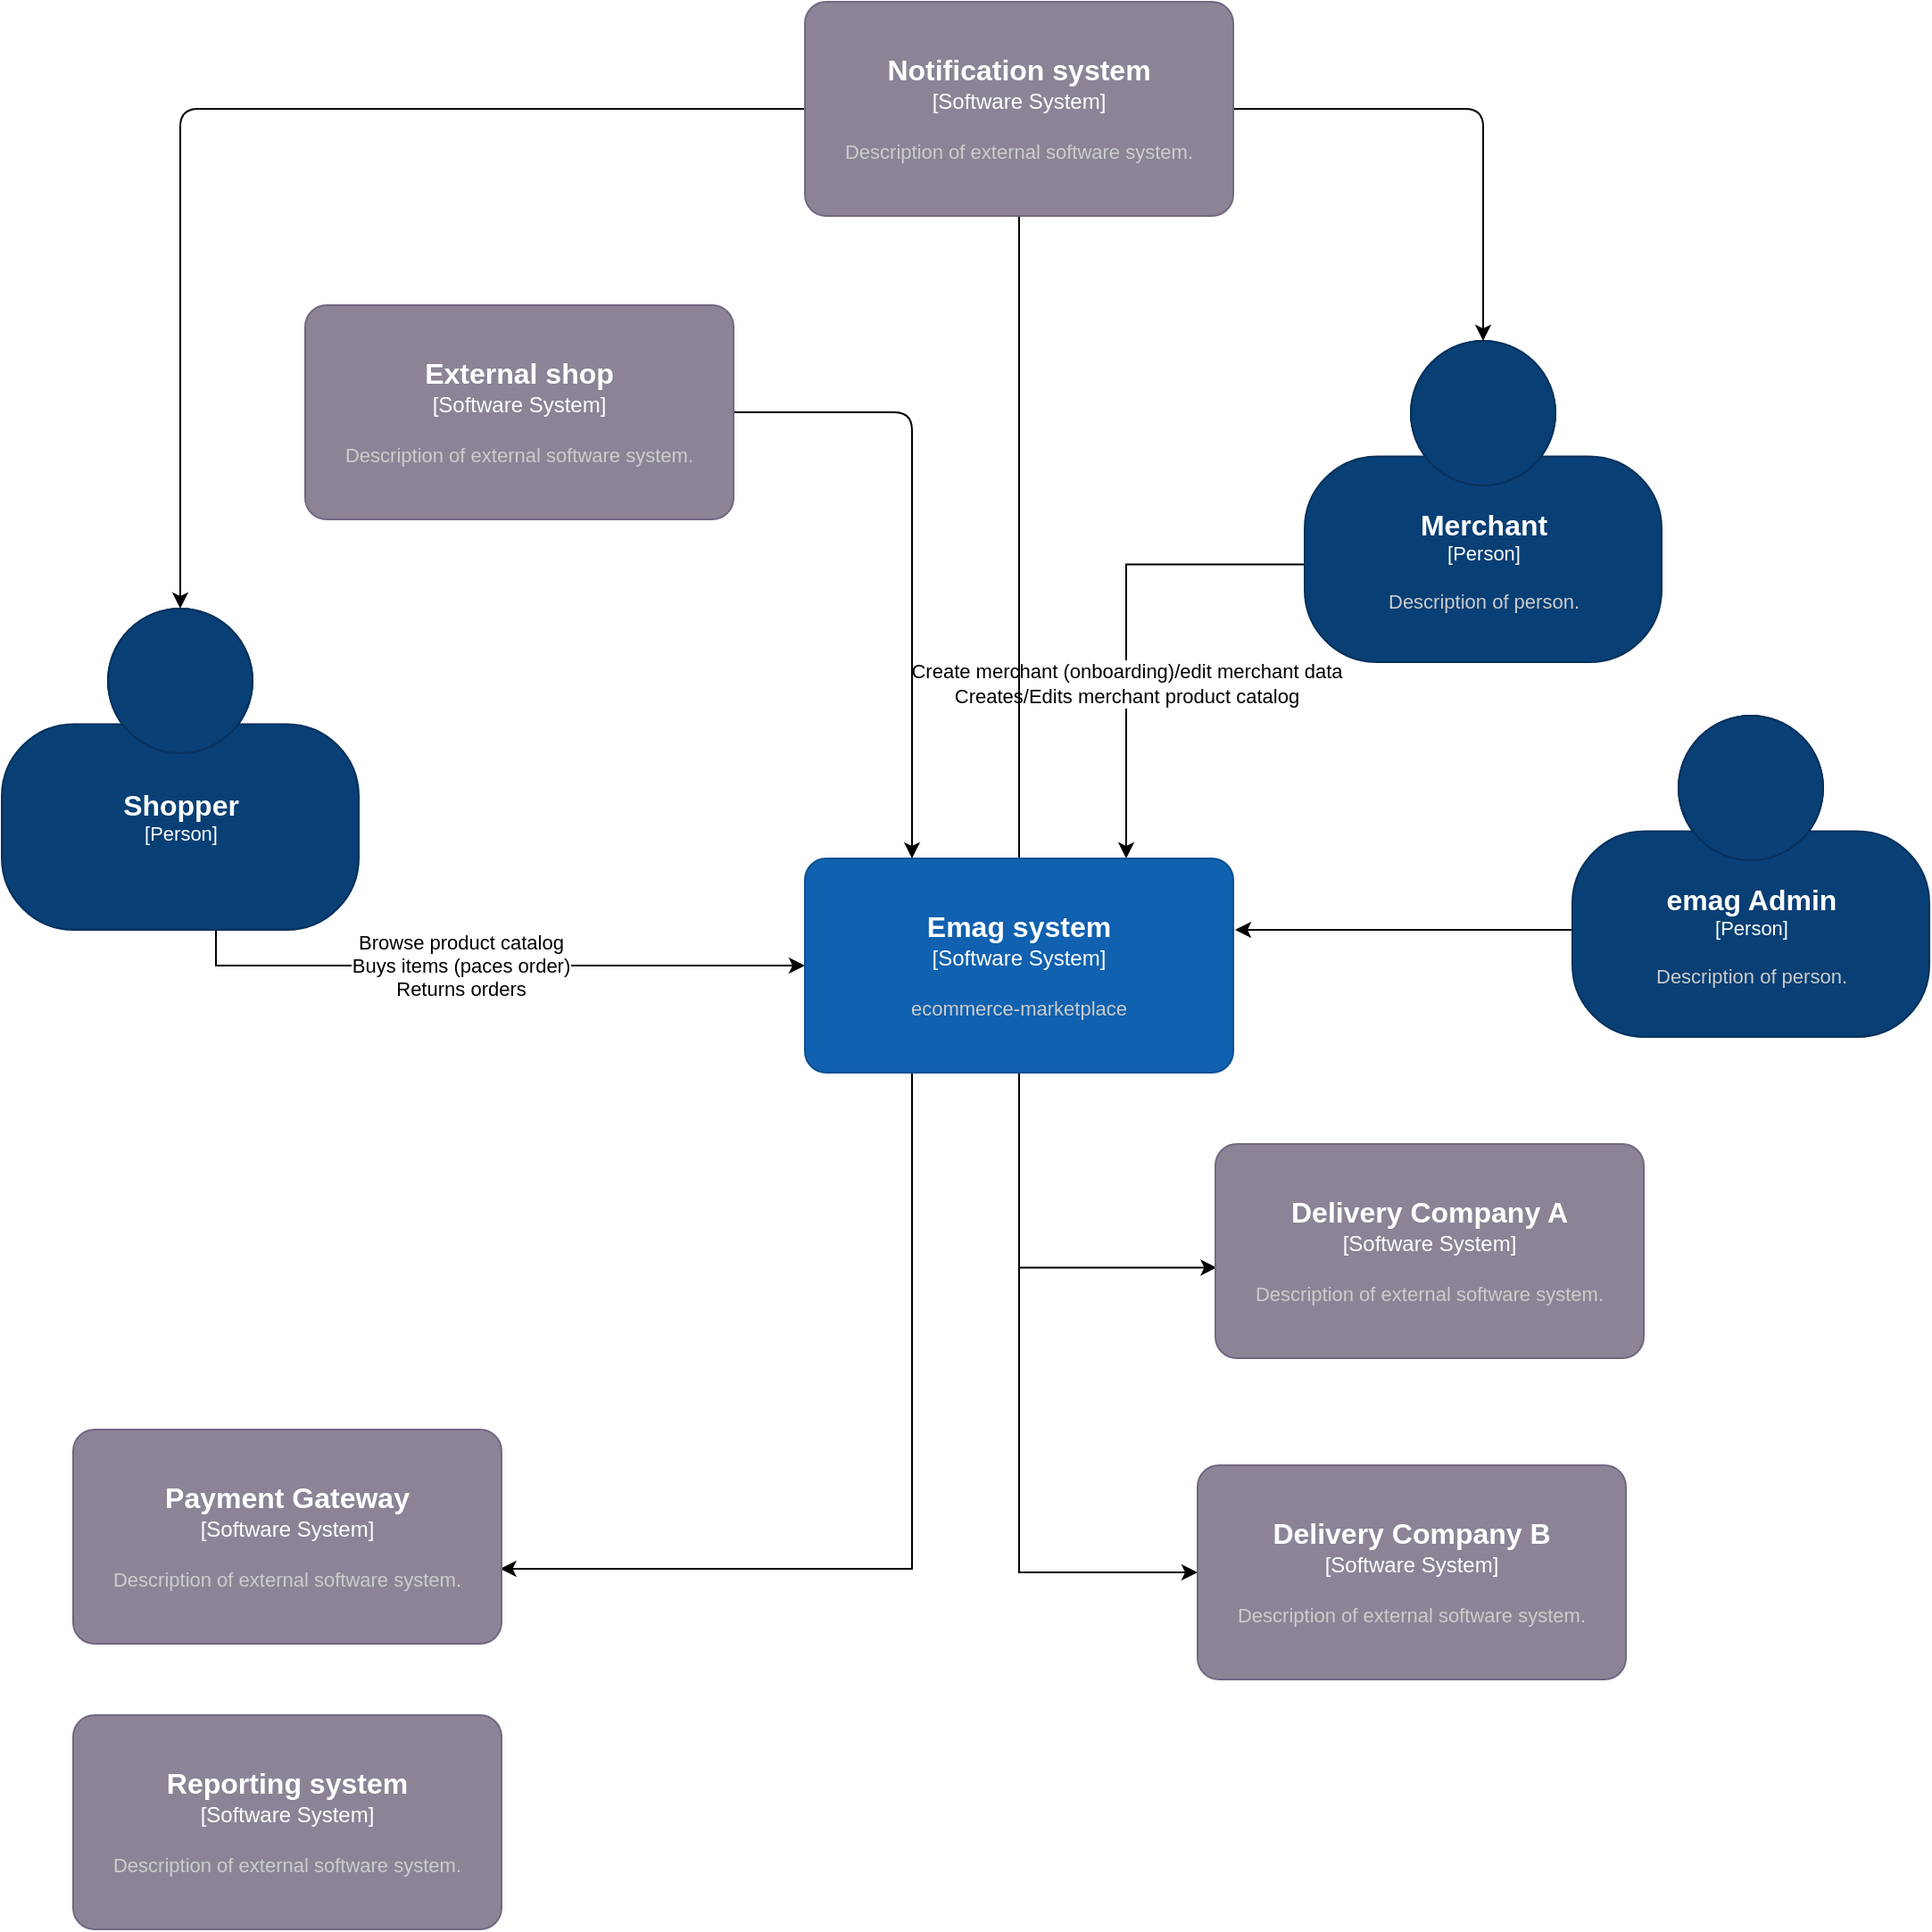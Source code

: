 <mxfile>
    <diagram id="h1QF2Axn61QOFESOz8tS" name="Page-1">
        <mxGraphModel dx="2813" dy="2229" grid="1" gridSize="10" guides="1" tooltips="1" connect="1" arrows="1" fold="1" page="1" pageScale="1" pageWidth="850" pageHeight="1100" math="0" shadow="0">
            <root>
                <mxCell id="0"/>
                <mxCell id="1" parent="0"/>
                <mxCell id="Q4RYz8St6A9-k4_Ldmdt-6" style="edgeStyle=orthogonalEdgeStyle;rounded=0;orthogonalLoop=1;jettySize=auto;html=1;entryX=0;entryY=0.5;entryDx=0;entryDy=0;entryPerimeter=0;" parent="1" source="Q4RYz8St6A9-k4_Ldmdt-1" target="Q4RYz8St6A9-k4_Ldmdt-5" edge="1">
                    <mxGeometry relative="1" as="geometry">
                        <Array as="points">
                            <mxPoint y="400"/>
                            <mxPoint y="400"/>
                        </Array>
                    </mxGeometry>
                </mxCell>
                <mxCell id="Q4RYz8St6A9-k4_Ldmdt-10" value="Browse product catalog&lt;br&gt;Buys items (paces order)&lt;br&gt;Returns orders" style="edgeLabel;html=1;align=center;verticalAlign=middle;resizable=0;points=[];" parent="Q4RYz8St6A9-k4_Ldmdt-6" vertex="1" connectable="0">
                    <mxGeometry x="-0.151" relative="1" as="geometry">
                        <mxPoint x="8" as="offset"/>
                    </mxGeometry>
                </mxCell>
                <object placeholders="1" c4Name="Shopper" c4Type="Person" c4Description="" label="&lt;font style=&quot;font-size: 16px&quot;&gt;&lt;b&gt;%c4Name%&lt;/b&gt;&lt;/font&gt;&lt;div&gt;[%c4Type%]&lt;/div&gt;&lt;br&gt;&lt;div&gt;&lt;font style=&quot;font-size: 11px&quot;&gt;&lt;font color=&quot;#cccccc&quot;&gt;%c4Description%&lt;/font&gt;&lt;/div&gt;" id="Q4RYz8St6A9-k4_Ldmdt-1">
                    <mxCell style="html=1;fontSize=11;dashed=0;whitespace=wrap;fillColor=#083F75;strokeColor=#06315C;fontColor=#ffffff;shape=mxgraph.c4.person2;align=center;metaEdit=1;points=[[0.5,0,0],[1,0.5,0],[1,0.75,0],[0.75,1,0],[0.5,1,0],[0.25,1,0],[0,0.75,0],[0,0.5,0]];resizable=0;" parent="1" vertex="1">
                        <mxGeometry x="-120" y="200" width="200" height="180" as="geometry"/>
                    </mxCell>
                </object>
                <mxCell id="Q4RYz8St6A9-k4_Ldmdt-7" style="edgeStyle=orthogonalEdgeStyle;rounded=0;orthogonalLoop=1;jettySize=auto;html=1;exitX=0;exitY=0.696;exitDx=0;exitDy=0;exitPerimeter=0;entryX=0.75;entryY=0;entryDx=0;entryDy=0;entryPerimeter=0;" parent="1" source="Q4RYz8St6A9-k4_Ldmdt-2" target="Q4RYz8St6A9-k4_Ldmdt-5" edge="1">
                    <mxGeometry relative="1" as="geometry">
                        <mxPoint x="450" y="340" as="targetPoint"/>
                        <Array as="points">
                            <mxPoint x="510" y="175"/>
                        </Array>
                    </mxGeometry>
                </mxCell>
                <mxCell id="Q4RYz8St6A9-k4_Ldmdt-11" value="Create merchant (onboarding)/edit merchant data&lt;br&gt;Creates/Edits merchant product catalog" style="edgeLabel;html=1;align=center;verticalAlign=middle;resizable=0;points=[];" parent="Q4RYz8St6A9-k4_Ldmdt-7" vertex="1" connectable="0">
                    <mxGeometry x="-0.163" y="3" relative="1" as="geometry">
                        <mxPoint x="-3" y="55" as="offset"/>
                    </mxGeometry>
                </mxCell>
                <object placeholders="1" c4Name="Merchant" c4Type="Person" c4Description="Description of person." label="&lt;font style=&quot;font-size: 16px&quot;&gt;&lt;b&gt;%c4Name%&lt;/b&gt;&lt;/font&gt;&lt;div&gt;[%c4Type%]&lt;/div&gt;&lt;br&gt;&lt;div&gt;&lt;font style=&quot;font-size: 11px&quot;&gt;&lt;font color=&quot;#cccccc&quot;&gt;%c4Description%&lt;/font&gt;&lt;/div&gt;" id="Q4RYz8St6A9-k4_Ldmdt-2">
                    <mxCell style="html=1;fontSize=11;dashed=0;whitespace=wrap;fillColor=#083F75;strokeColor=#06315C;fontColor=#ffffff;shape=mxgraph.c4.person2;align=center;metaEdit=1;points=[[0.5,0,0],[1,0.5,0],[1,0.75,0],[0.75,1,0],[0.5,1,0],[0.25,1,0],[0,0.75,0],[0,0.5,0]];resizable=0;" parent="1" vertex="1">
                        <mxGeometry x="610" y="50" width="200" height="180" as="geometry"/>
                    </mxCell>
                </object>
                <mxCell id="Q4RYz8St6A9-k4_Ldmdt-9" style="edgeStyle=orthogonalEdgeStyle;rounded=0;orthogonalLoop=1;jettySize=auto;html=1;" parent="1" source="Q4RYz8St6A9-k4_Ldmdt-3" edge="1">
                    <mxGeometry relative="1" as="geometry">
                        <mxPoint x="571" y="380" as="targetPoint"/>
                        <Array as="points">
                            <mxPoint x="571" y="380"/>
                        </Array>
                    </mxGeometry>
                </mxCell>
                <object placeholders="1" c4Name="emag Admin" c4Type="Person" c4Description="Description of person." label="&lt;font style=&quot;font-size: 16px&quot;&gt;&lt;b&gt;%c4Name%&lt;/b&gt;&lt;/font&gt;&lt;div&gt;[%c4Type%]&lt;/div&gt;&lt;br&gt;&lt;div&gt;&lt;font style=&quot;font-size: 11px&quot;&gt;&lt;font color=&quot;#cccccc&quot;&gt;%c4Description%&lt;/font&gt;&lt;/div&gt;" id="Q4RYz8St6A9-k4_Ldmdt-3">
                    <mxCell style="html=1;fontSize=11;dashed=0;whitespace=wrap;fillColor=#083F75;strokeColor=#06315C;fontColor=#ffffff;shape=mxgraph.c4.person2;align=center;metaEdit=1;points=[[0.5,0,0],[1,0.5,0],[1,0.75,0],[0.75,1,0],[0.5,1,0],[0.25,1,0],[0,0.75,0],[0,0.5,0]];resizable=0;" parent="1" vertex="1">
                        <mxGeometry x="760" y="260" width="200" height="180" as="geometry"/>
                    </mxCell>
                </object>
                <mxCell id="Q4RYz8St6A9-k4_Ldmdt-14" style="edgeStyle=orthogonalEdgeStyle;rounded=0;orthogonalLoop=1;jettySize=auto;html=1;entryX=0.997;entryY=0.65;entryDx=0;entryDy=0;entryPerimeter=0;exitX=0.25;exitY=1;exitDx=0;exitDy=0;exitPerimeter=0;" parent="1" source="Q4RYz8St6A9-k4_Ldmdt-5" target="Q4RYz8St6A9-k4_Ldmdt-12" edge="1">
                    <mxGeometry relative="1" as="geometry">
                        <Array as="points">
                            <mxPoint x="390" y="738"/>
                        </Array>
                    </mxGeometry>
                </mxCell>
                <mxCell id="Q4RYz8St6A9-k4_Ldmdt-17" style="edgeStyle=orthogonalEdgeStyle;rounded=0;orthogonalLoop=1;jettySize=auto;html=1;entryX=0.003;entryY=0.577;entryDx=0;entryDy=0;entryPerimeter=0;" parent="1" source="Q4RYz8St6A9-k4_Ldmdt-5" target="Q4RYz8St6A9-k4_Ldmdt-15" edge="1">
                    <mxGeometry relative="1" as="geometry"/>
                </mxCell>
                <mxCell id="Q4RYz8St6A9-k4_Ldmdt-18" style="edgeStyle=orthogonalEdgeStyle;rounded=0;orthogonalLoop=1;jettySize=auto;html=1;entryX=0;entryY=0.5;entryDx=0;entryDy=0;entryPerimeter=0;" parent="1" source="Q4RYz8St6A9-k4_Ldmdt-5" target="Q4RYz8St6A9-k4_Ldmdt-16" edge="1">
                    <mxGeometry relative="1" as="geometry"/>
                </mxCell>
                <mxCell id="7" style="edgeStyle=none;html=1;exitX=0.5;exitY=0;exitDx=0;exitDy=0;exitPerimeter=0;entryX=1;entryY=0.75;entryDx=0;entryDy=0;entryPerimeter=0;" parent="1" source="Q4RYz8St6A9-k4_Ldmdt-5" target="5" edge="1">
                    <mxGeometry relative="1" as="geometry">
                        <Array as="points">
                            <mxPoint x="450" y="-30"/>
                        </Array>
                    </mxGeometry>
                </mxCell>
                <object placeholders="1" c4Name="Emag system" c4Type="Software System" c4Description="ecommerce-marketplace" label="&lt;font style=&quot;font-size: 16px&quot;&gt;&lt;b&gt;%c4Name%&lt;/b&gt;&lt;/font&gt;&lt;div&gt;[%c4Type%]&lt;/div&gt;&lt;br&gt;&lt;div&gt;&lt;font style=&quot;font-size: 11px&quot;&gt;&lt;font color=&quot;#cccccc&quot;&gt;%c4Description%&lt;/font&gt;&lt;/div&gt;" id="Q4RYz8St6A9-k4_Ldmdt-5">
                    <mxCell style="rounded=1;whiteSpace=wrap;html=1;labelBackgroundColor=none;fillColor=#1061B0;fontColor=#ffffff;align=center;arcSize=10;strokeColor=#0D5091;metaEdit=1;resizable=0;points=[[0.25,0,0],[0.5,0,0],[0.75,0,0],[1,0.25,0],[1,0.5,0],[1,0.75,0],[0.75,1,0],[0.5,1,0],[0.25,1,0],[0,0.75,0],[0,0.5,0],[0,0.25,0]];" parent="1" vertex="1">
                        <mxGeometry x="330" y="340" width="240" height="120" as="geometry"/>
                    </mxCell>
                </object>
                <object placeholders="1" c4Name="Payment Gateway" c4Type="Software System" c4Description="Description of external software system." label="&lt;font style=&quot;font-size: 16px&quot;&gt;&lt;b&gt;%c4Name%&lt;/b&gt;&lt;/font&gt;&lt;div&gt;[%c4Type%]&lt;/div&gt;&lt;br&gt;&lt;div&gt;&lt;font style=&quot;font-size: 11px&quot;&gt;&lt;font color=&quot;#cccccc&quot;&gt;%c4Description%&lt;/font&gt;&lt;/div&gt;" id="Q4RYz8St6A9-k4_Ldmdt-12">
                    <mxCell style="rounded=1;whiteSpace=wrap;html=1;labelBackgroundColor=none;fillColor=#8C8496;fontColor=#ffffff;align=center;arcSize=10;strokeColor=#736782;metaEdit=1;resizable=0;points=[[0.25,0,0],[0.5,0,0],[0.75,0,0],[1,0.25,0],[1,0.5,0],[1,0.75,0],[0.75,1,0],[0.5,1,0],[0.25,1,0],[0,0.75,0],[0,0.5,0],[0,0.25,0]];" parent="1" vertex="1">
                        <mxGeometry x="-80" y="660" width="240" height="120" as="geometry"/>
                    </mxCell>
                </object>
                <object placeholders="1" c4Name="Delivery Company A" c4Type="Software System" c4Description="Description of external software system." label="&lt;font style=&quot;font-size: 16px&quot;&gt;&lt;b&gt;%c4Name%&lt;/b&gt;&lt;/font&gt;&lt;div&gt;[%c4Type%]&lt;/div&gt;&lt;br&gt;&lt;div&gt;&lt;font style=&quot;font-size: 11px&quot;&gt;&lt;font color=&quot;#cccccc&quot;&gt;%c4Description%&lt;/font&gt;&lt;/div&gt;" id="Q4RYz8St6A9-k4_Ldmdt-15">
                    <mxCell style="rounded=1;whiteSpace=wrap;html=1;labelBackgroundColor=none;fillColor=#8C8496;fontColor=#ffffff;align=center;arcSize=10;strokeColor=#736782;metaEdit=1;resizable=0;points=[[0.25,0,0],[0.5,0,0],[0.75,0,0],[1,0.25,0],[1,0.5,0],[1,0.75,0],[0.75,1,0],[0.5,1,0],[0.25,1,0],[0,0.75,0],[0,0.5,0],[0,0.25,0]];" parent="1" vertex="1">
                        <mxGeometry x="560" y="500" width="240" height="120" as="geometry"/>
                    </mxCell>
                </object>
                <object placeholders="1" c4Name="Delivery Company B" c4Type="Software System" c4Description="Description of external software system." label="&lt;font style=&quot;font-size: 16px&quot;&gt;&lt;b&gt;%c4Name%&lt;/b&gt;&lt;/font&gt;&lt;div&gt;[%c4Type%]&lt;/div&gt;&lt;br&gt;&lt;div&gt;&lt;font style=&quot;font-size: 11px&quot;&gt;&lt;font color=&quot;#cccccc&quot;&gt;%c4Description%&lt;/font&gt;&lt;/div&gt;" id="Q4RYz8St6A9-k4_Ldmdt-16">
                    <mxCell style="rounded=1;whiteSpace=wrap;html=1;labelBackgroundColor=none;fillColor=#8C8496;fontColor=#ffffff;align=center;arcSize=10;strokeColor=#736782;metaEdit=1;resizable=0;points=[[0.25,0,0],[0.5,0,0],[0.75,0,0],[1,0.25,0],[1,0.5,0],[1,0.75,0],[0.75,1,0],[0.5,1,0],[0.25,1,0],[0,0.75,0],[0,0.5,0],[0,0.25,0]];" parent="1" vertex="1">
                        <mxGeometry x="550" y="680" width="240" height="120" as="geometry"/>
                    </mxCell>
                </object>
                <mxCell id="4" style="edgeStyle=none;html=1;exitX=1;exitY=0.5;exitDx=0;exitDy=0;exitPerimeter=0;entryX=0.25;entryY=0;entryDx=0;entryDy=0;entryPerimeter=0;" parent="1" source="Q4RYz8St6A9-k4_Ldmdt-19" target="Q4RYz8St6A9-k4_Ldmdt-5" edge="1">
                    <mxGeometry relative="1" as="geometry">
                        <mxPoint x="450" y="330" as="targetPoint"/>
                        <Array as="points">
                            <mxPoint x="390" y="90"/>
                        </Array>
                    </mxGeometry>
                </mxCell>
                <object placeholders="1" c4Name="External shop" c4Type="Software System" c4Description="Description of external software system." label="&lt;font style=&quot;font-size: 16px&quot;&gt;&lt;b&gt;%c4Name%&lt;/b&gt;&lt;/font&gt;&lt;div&gt;[%c4Type%]&lt;/div&gt;&lt;br&gt;&lt;div&gt;&lt;font style=&quot;font-size: 11px&quot;&gt;&lt;font color=&quot;#cccccc&quot;&gt;%c4Description%&lt;/font&gt;&lt;/div&gt;" id="Q4RYz8St6A9-k4_Ldmdt-19">
                    <mxCell style="rounded=1;whiteSpace=wrap;html=1;labelBackgroundColor=none;fillColor=#8C8496;fontColor=#ffffff;align=center;arcSize=10;strokeColor=#736782;metaEdit=1;resizable=0;points=[[0.25,0,0],[0.5,0,0],[0.75,0,0],[1,0.25,0],[1,0.5,0],[1,0.75,0],[0.75,1,0],[0.5,1,0],[0.25,1,0],[0,0.75,0],[0,0.5,0],[0,0.25,0]];" parent="1" vertex="1">
                        <mxGeometry x="50" y="30" width="240" height="120" as="geometry"/>
                    </mxCell>
                </object>
                <mxCell id="8" style="edgeStyle=none;html=1;exitX=0;exitY=0.5;exitDx=0;exitDy=0;exitPerimeter=0;entryX=0.5;entryY=0;entryDx=0;entryDy=0;entryPerimeter=0;" parent="1" source="5" target="Q4RYz8St6A9-k4_Ldmdt-1" edge="1">
                    <mxGeometry relative="1" as="geometry">
                        <Array as="points">
                            <mxPoint x="-20" y="-80"/>
                        </Array>
                    </mxGeometry>
                </mxCell>
                <mxCell id="9" style="edgeStyle=none;html=1;entryX=0.5;entryY=0;entryDx=0;entryDy=0;entryPerimeter=0;exitX=1;exitY=0.5;exitDx=0;exitDy=0;exitPerimeter=0;" parent="1" source="5" target="Q4RYz8St6A9-k4_Ldmdt-2" edge="1">
                    <mxGeometry relative="1" as="geometry">
                        <Array as="points">
                            <mxPoint x="710" y="-80"/>
                        </Array>
                    </mxGeometry>
                </mxCell>
                <object placeholders="1" c4Name="Notification system&#10;" c4Type="Software System" c4Description="Description of external software system." label="&lt;font style=&quot;font-size: 16px&quot;&gt;&lt;b&gt;%c4Name%&lt;/b&gt;&lt;/font&gt;&lt;div&gt;[%c4Type%]&lt;/div&gt;&lt;br&gt;&lt;div&gt;&lt;font style=&quot;font-size: 11px&quot;&gt;&lt;font color=&quot;#cccccc&quot;&gt;%c4Description%&lt;/font&gt;&lt;/div&gt;" id="5">
                    <mxCell style="rounded=1;whiteSpace=wrap;html=1;labelBackgroundColor=none;fillColor=#8C8496;fontColor=#ffffff;align=center;arcSize=10;strokeColor=#736782;metaEdit=1;resizable=0;points=[[0.25,0,0],[0.5,0,0],[0.75,0,0],[1,0.25,0],[1,0.5,0],[1,0.75,0],[0.75,1,0],[0.5,1,0],[0.25,1,0],[0,0.75,0],[0,0.5,0],[0,0.25,0]];" parent="1" vertex="1">
                        <mxGeometry x="330" y="-140" width="240" height="120" as="geometry"/>
                    </mxCell>
                </object>
                <object placeholders="1" c4Name="Reporting system" c4Type="Software System" c4Description="Description of external software system." label="&lt;font style=&quot;font-size: 16px&quot;&gt;&lt;b&gt;%c4Name%&lt;/b&gt;&lt;/font&gt;&lt;div&gt;[%c4Type%]&lt;/div&gt;&lt;br&gt;&lt;div&gt;&lt;font style=&quot;font-size: 11px&quot;&gt;&lt;font color=&quot;#cccccc&quot;&gt;%c4Description%&lt;/font&gt;&lt;/div&gt;" id="10">
                    <mxCell style="rounded=1;whiteSpace=wrap;html=1;labelBackgroundColor=none;fillColor=#8C8496;fontColor=#ffffff;align=center;arcSize=10;strokeColor=#736782;metaEdit=1;resizable=0;points=[[0.25,0,0],[0.5,0,0],[0.75,0,0],[1,0.25,0],[1,0.5,0],[1,0.75,0],[0.75,1,0],[0.5,1,0],[0.25,1,0],[0,0.75,0],[0,0.5,0],[0,0.25,0]];" parent="1" vertex="1">
                        <mxGeometry x="-80" y="820" width="240" height="120" as="geometry"/>
                    </mxCell>
                </object>
            </root>
        </mxGraphModel>
    </diagram>
</mxfile>